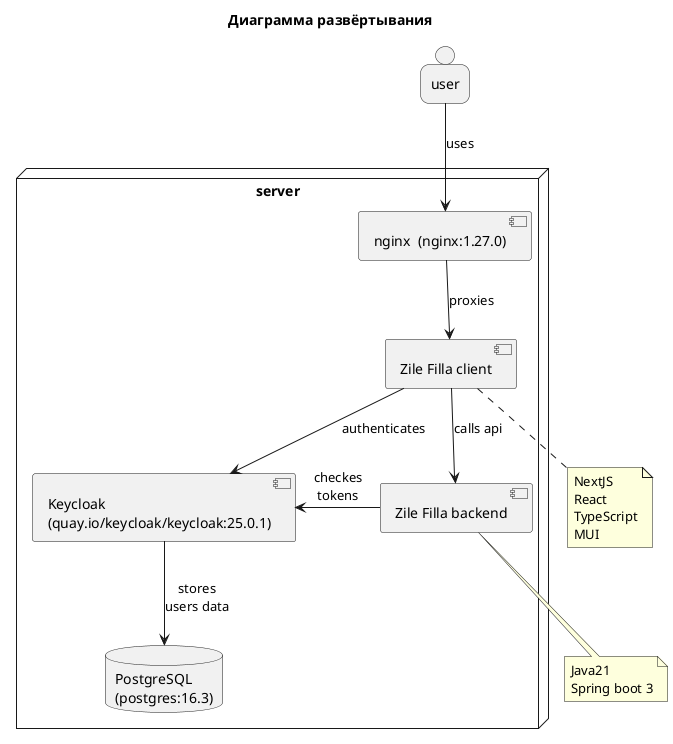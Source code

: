@startuml D1-deploy
title
Диаграмма развёртывания
end title

person user

node server {
    component "nginx  (nginx:1.27.0)" as proxy
    component "Zile Filla backend" as backend
    component "Zile Filla client" as client
    component "Keycloak\n(quay.io/keycloak/keycloak:25.0.1)" as keycloak
    database "PostgreSQL\n(postgres:16.3)" as db
}

user --> proxy : uses
proxy --> client : proxies
client --> backend : calls api
client --> keycloak : authenticates
backend -left-> keycloak : checkes\ntokens
keycloak --> db : stores\nusers data

note bottom of backend : Java21\nSpring boot 3
note bottom of client : NextJS\nReact\nTypeScript\nMUI
@enduml
